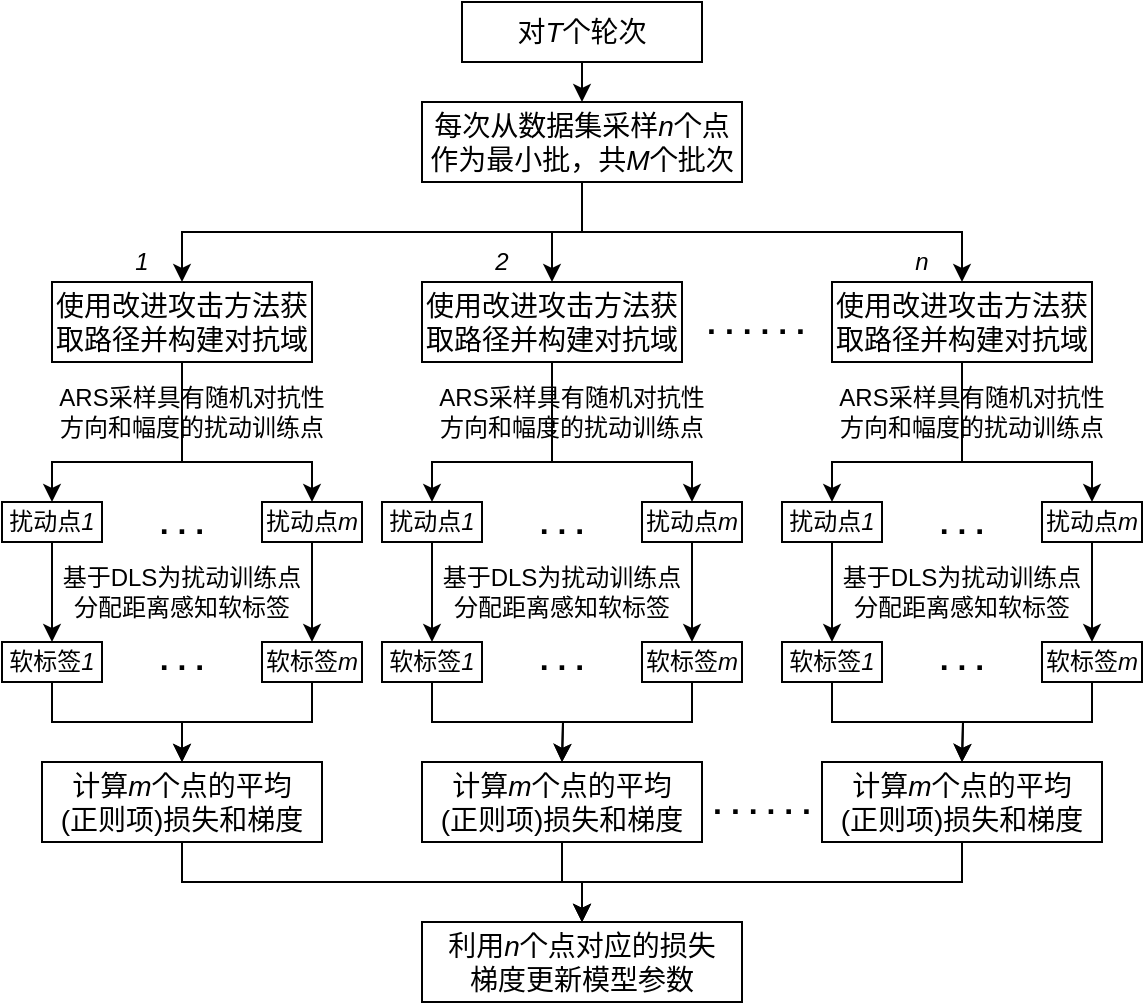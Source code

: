 <mxfile version="21.3.2" type="github">
  <diagram name="第 1 页" id="MnjlSnw96ZEYYFgfHTCJ">
    <mxGraphModel dx="928" dy="579" grid="1" gridSize="10" guides="1" tooltips="1" connect="1" arrows="1" fold="1" page="1" pageScale="1" pageWidth="827" pageHeight="1169" math="0" shadow="0">
      <root>
        <mxCell id="0" />
        <mxCell id="1" parent="0" />
        <mxCell id="rwNcY4Yg_PhgB3yi368k-56" style="edgeStyle=orthogonalEdgeStyle;rounded=0;orthogonalLoop=1;jettySize=auto;html=1;exitX=0.5;exitY=1;exitDx=0;exitDy=0;entryX=0.5;entryY=0;entryDx=0;entryDy=0;" parent="1" source="rwNcY4Yg_PhgB3yi368k-52" target="rwNcY4Yg_PhgB3yi368k-55" edge="1">
          <mxGeometry relative="1" as="geometry" />
        </mxCell>
        <mxCell id="rwNcY4Yg_PhgB3yi368k-52" value="&lt;font style=&quot;font-size: 14px;&quot;&gt;对&lt;i&gt;T&lt;/i&gt;个轮次&lt;/font&gt;" style="rounded=0;whiteSpace=wrap;html=1;" parent="1" vertex="1">
          <mxGeometry x="320" y="60" width="120" height="30" as="geometry" />
        </mxCell>
        <mxCell id="rwNcY4Yg_PhgB3yi368k-61" style="edgeStyle=orthogonalEdgeStyle;rounded=0;orthogonalLoop=1;jettySize=auto;html=1;exitX=0.5;exitY=1;exitDx=0;exitDy=0;" parent="1" source="rwNcY4Yg_PhgB3yi368k-55" target="rwNcY4Yg_PhgB3yi368k-58" edge="1">
          <mxGeometry relative="1" as="geometry" />
        </mxCell>
        <mxCell id="rwNcY4Yg_PhgB3yi368k-62" style="edgeStyle=orthogonalEdgeStyle;rounded=0;orthogonalLoop=1;jettySize=auto;html=1;exitX=0.5;exitY=1;exitDx=0;exitDy=0;entryX=0.5;entryY=0;entryDx=0;entryDy=0;" parent="1" source="rwNcY4Yg_PhgB3yi368k-55" target="Xqxh_tt3NqKoXO2El6Pr-1" edge="1">
          <mxGeometry relative="1" as="geometry">
            <mxPoint x="365" y="200" as="targetPoint" />
          </mxGeometry>
        </mxCell>
        <mxCell id="rwNcY4Yg_PhgB3yi368k-63" style="edgeStyle=orthogonalEdgeStyle;rounded=0;orthogonalLoop=1;jettySize=auto;html=1;exitX=0.5;exitY=1;exitDx=0;exitDy=0;entryX=0.5;entryY=0;entryDx=0;entryDy=0;" parent="1" source="rwNcY4Yg_PhgB3yi368k-55" target="Xqxh_tt3NqKoXO2El6Pr-2" edge="1">
          <mxGeometry relative="1" as="geometry">
            <mxPoint x="570" y="200" as="targetPoint" />
          </mxGeometry>
        </mxCell>
        <mxCell id="rwNcY4Yg_PhgB3yi368k-55" value="&lt;font style=&quot;font-size: 14px;&quot;&gt;每次从数据集采样&lt;i&gt;n&lt;/i&gt;个点作为最小批，共&lt;i&gt;M&lt;/i&gt;个批次&lt;br&gt;&lt;/font&gt;" style="rounded=0;whiteSpace=wrap;html=1;" parent="1" vertex="1">
          <mxGeometry x="300" y="110" width="160" height="40" as="geometry" />
        </mxCell>
        <mxCell id="rwNcY4Yg_PhgB3yi368k-126" style="edgeStyle=orthogonalEdgeStyle;rounded=0;orthogonalLoop=1;jettySize=auto;html=1;exitX=0.5;exitY=1;exitDx=0;exitDy=0;entryX=0.5;entryY=0;entryDx=0;entryDy=0;" parent="1" source="rwNcY4Yg_PhgB3yi368k-58" target="rwNcY4Yg_PhgB3yi368k-69" edge="1">
          <mxGeometry relative="1" as="geometry">
            <Array as="points">
              <mxPoint x="180" y="290" />
              <mxPoint x="115" y="290" />
            </Array>
          </mxGeometry>
        </mxCell>
        <mxCell id="rwNcY4Yg_PhgB3yi368k-127" style="edgeStyle=orthogonalEdgeStyle;rounded=0;orthogonalLoop=1;jettySize=auto;html=1;exitX=0.5;exitY=1;exitDx=0;exitDy=0;entryX=0.5;entryY=0;entryDx=0;entryDy=0;" parent="1" source="rwNcY4Yg_PhgB3yi368k-58" target="rwNcY4Yg_PhgB3yi368k-70" edge="1">
          <mxGeometry relative="1" as="geometry">
            <Array as="points">
              <mxPoint x="180" y="290" />
              <mxPoint x="245" y="290" />
            </Array>
          </mxGeometry>
        </mxCell>
        <mxCell id="rwNcY4Yg_PhgB3yi368k-58" value="&lt;font style=&quot;font-size: 14px;&quot;&gt;使用改进攻击方法获取路径并构建对抗域&lt;br&gt;&lt;/font&gt;" style="rounded=0;whiteSpace=wrap;html=1;" parent="1" vertex="1">
          <mxGeometry x="115" y="200" width="130" height="40" as="geometry" />
        </mxCell>
        <mxCell id="rwNcY4Yg_PhgB3yi368k-128" style="edgeStyle=orthogonalEdgeStyle;rounded=0;orthogonalLoop=1;jettySize=auto;html=1;exitX=0.5;exitY=1;exitDx=0;exitDy=0;entryX=0.5;entryY=0;entryDx=0;entryDy=0;" parent="1" target="rwNcY4Yg_PhgB3yi368k-90" edge="1">
          <mxGeometry relative="1" as="geometry">
            <Array as="points">
              <mxPoint x="365" y="290" />
              <mxPoint x="305" y="290" />
            </Array>
            <mxPoint x="365" y="240" as="sourcePoint" />
          </mxGeometry>
        </mxCell>
        <mxCell id="rwNcY4Yg_PhgB3yi368k-129" style="edgeStyle=orthogonalEdgeStyle;rounded=0;orthogonalLoop=1;jettySize=auto;html=1;exitX=0.5;exitY=1;exitDx=0;exitDy=0;" parent="1" target="rwNcY4Yg_PhgB3yi368k-92" edge="1">
          <mxGeometry relative="1" as="geometry">
            <Array as="points">
              <mxPoint x="365" y="290" />
              <mxPoint x="435" y="290" />
            </Array>
            <mxPoint x="365" y="240" as="sourcePoint" />
          </mxGeometry>
        </mxCell>
        <mxCell id="rwNcY4Yg_PhgB3yi368k-133" style="edgeStyle=orthogonalEdgeStyle;rounded=0;orthogonalLoop=1;jettySize=auto;html=1;exitX=0.5;exitY=1;exitDx=0;exitDy=0;" parent="1" target="rwNcY4Yg_PhgB3yi368k-105" edge="1">
          <mxGeometry relative="1" as="geometry">
            <Array as="points">
              <mxPoint x="570" y="290" />
              <mxPoint x="505" y="290" />
            </Array>
            <mxPoint x="570" y="240" as="sourcePoint" />
          </mxGeometry>
        </mxCell>
        <mxCell id="rwNcY4Yg_PhgB3yi368k-134" style="edgeStyle=orthogonalEdgeStyle;rounded=0;orthogonalLoop=1;jettySize=auto;html=1;exitX=0.5;exitY=1;exitDx=0;exitDy=0;" parent="1" target="rwNcY4Yg_PhgB3yi368k-107" edge="1">
          <mxGeometry relative="1" as="geometry">
            <Array as="points">
              <mxPoint x="570" y="290" />
              <mxPoint x="635" y="290" />
            </Array>
            <mxPoint x="570" y="240" as="sourcePoint" />
          </mxGeometry>
        </mxCell>
        <mxCell id="rwNcY4Yg_PhgB3yi368k-65" value="&lt;i&gt;1&lt;/i&gt;" style="text;html=1;strokeColor=none;fillColor=none;align=center;verticalAlign=middle;whiteSpace=wrap;rounded=0;" parent="1" vertex="1">
          <mxGeometry x="150" y="180" width="20" height="20" as="geometry" />
        </mxCell>
        <mxCell id="rwNcY4Yg_PhgB3yi368k-66" value="&lt;i&gt;2&lt;/i&gt;" style="text;html=1;strokeColor=none;fillColor=none;align=center;verticalAlign=middle;whiteSpace=wrap;rounded=0;" parent="1" vertex="1">
          <mxGeometry x="330" y="180" width="20" height="20" as="geometry" />
        </mxCell>
        <mxCell id="rwNcY4Yg_PhgB3yi368k-67" value="&lt;i&gt;n&lt;/i&gt;" style="text;html=1;strokeColor=none;fillColor=none;align=center;verticalAlign=middle;whiteSpace=wrap;rounded=0;" parent="1" vertex="1">
          <mxGeometry x="540" y="180" width="20" height="20" as="geometry" />
        </mxCell>
        <mxCell id="rwNcY4Yg_PhgB3yi368k-68" value="&lt;font size=&quot;1&quot; style=&quot;&quot;&gt;&lt;b style=&quot;font-size: 16px;&quot;&gt;. . . . . .&lt;/b&gt;&lt;/font&gt;" style="text;html=1;strokeColor=none;fillColor=none;align=center;verticalAlign=middle;whiteSpace=wrap;rounded=0;" parent="1" vertex="1">
          <mxGeometry x="432" y="212.5" width="70" height="15" as="geometry" />
        </mxCell>
        <mxCell id="rwNcY4Yg_PhgB3yi368k-79" style="edgeStyle=orthogonalEdgeStyle;rounded=0;orthogonalLoop=1;jettySize=auto;html=1;exitX=0.5;exitY=1;exitDx=0;exitDy=0;entryX=0.5;entryY=0;entryDx=0;entryDy=0;" parent="1" source="rwNcY4Yg_PhgB3yi368k-69" target="rwNcY4Yg_PhgB3yi368k-76" edge="1">
          <mxGeometry relative="1" as="geometry" />
        </mxCell>
        <mxCell id="rwNcY4Yg_PhgB3yi368k-69" value="&lt;font style=&quot;font-size: 12px;&quot;&gt;扰动点&lt;i&gt;1&lt;/i&gt;&lt;/font&gt;" style="rounded=0;whiteSpace=wrap;html=1;" parent="1" vertex="1">
          <mxGeometry x="90" y="310" width="50" height="20" as="geometry" />
        </mxCell>
        <mxCell id="rwNcY4Yg_PhgB3yi368k-80" style="edgeStyle=orthogonalEdgeStyle;rounded=0;orthogonalLoop=1;jettySize=auto;html=1;exitX=0.5;exitY=1;exitDx=0;exitDy=0;entryX=0.5;entryY=0;entryDx=0;entryDy=0;" parent="1" source="rwNcY4Yg_PhgB3yi368k-70" target="rwNcY4Yg_PhgB3yi368k-77" edge="1">
          <mxGeometry relative="1" as="geometry" />
        </mxCell>
        <mxCell id="rwNcY4Yg_PhgB3yi368k-70" value="&lt;font style=&quot;font-size: 12px;&quot;&gt;扰动点&lt;i&gt;m&lt;/i&gt;&lt;/font&gt;" style="rounded=0;whiteSpace=wrap;html=1;" parent="1" vertex="1">
          <mxGeometry x="220" y="310" width="50" height="20" as="geometry" />
        </mxCell>
        <mxCell id="rwNcY4Yg_PhgB3yi368k-73" value="ARS采样具有随机对抗性方向和幅度的扰动训练点" style="text;html=1;strokeColor=none;fillColor=none;align=center;verticalAlign=middle;whiteSpace=wrap;rounded=0;" parent="1" vertex="1">
          <mxGeometry x="115" y="250" width="140" height="30" as="geometry" />
        </mxCell>
        <mxCell id="rwNcY4Yg_PhgB3yi368k-75" value="&lt;font size=&quot;1&quot; style=&quot;&quot;&gt;&lt;b style=&quot;font-size: 16px;&quot;&gt;. . .&lt;/b&gt;&lt;/font&gt;" style="text;html=1;strokeColor=none;fillColor=none;align=center;verticalAlign=middle;whiteSpace=wrap;rounded=0;" parent="1" vertex="1">
          <mxGeometry x="160" y="312.5" width="40" height="15" as="geometry" />
        </mxCell>
        <mxCell id="rwNcY4Yg_PhgB3yi368k-83" style="edgeStyle=orthogonalEdgeStyle;rounded=0;orthogonalLoop=1;jettySize=auto;html=1;exitX=0.5;exitY=1;exitDx=0;exitDy=0;" parent="1" source="rwNcY4Yg_PhgB3yi368k-76" target="rwNcY4Yg_PhgB3yi368k-82" edge="1">
          <mxGeometry relative="1" as="geometry" />
        </mxCell>
        <mxCell id="rwNcY4Yg_PhgB3yi368k-76" value="&lt;font style=&quot;font-size: 12px;&quot;&gt;软标签&lt;i&gt;1&lt;/i&gt;&lt;/font&gt;" style="rounded=0;whiteSpace=wrap;html=1;" parent="1" vertex="1">
          <mxGeometry x="90" y="380" width="50" height="20" as="geometry" />
        </mxCell>
        <mxCell id="rwNcY4Yg_PhgB3yi368k-84" style="edgeStyle=orthogonalEdgeStyle;rounded=0;orthogonalLoop=1;jettySize=auto;html=1;exitX=0.5;exitY=1;exitDx=0;exitDy=0;" parent="1" source="rwNcY4Yg_PhgB3yi368k-77" target="rwNcY4Yg_PhgB3yi368k-82" edge="1">
          <mxGeometry relative="1" as="geometry" />
        </mxCell>
        <mxCell id="rwNcY4Yg_PhgB3yi368k-77" value="&lt;font style=&quot;font-size: 12px;&quot;&gt;软标签&lt;i&gt;m&lt;/i&gt;&lt;br&gt;&lt;/font&gt;" style="rounded=0;whiteSpace=wrap;html=1;" parent="1" vertex="1">
          <mxGeometry x="220" y="380" width="50" height="20" as="geometry" />
        </mxCell>
        <mxCell id="rwNcY4Yg_PhgB3yi368k-78" value="&lt;font size=&quot;1&quot; style=&quot;&quot;&gt;&lt;b style=&quot;font-size: 16px;&quot;&gt;. . .&lt;/b&gt;&lt;/font&gt;" style="text;html=1;strokeColor=none;fillColor=none;align=center;verticalAlign=middle;whiteSpace=wrap;rounded=0;" parent="1" vertex="1">
          <mxGeometry x="160" y="380" width="40" height="15" as="geometry" />
        </mxCell>
        <mxCell id="rwNcY4Yg_PhgB3yi368k-81" value="基于DLS为扰动训练点分配距离感知软标签" style="text;html=1;strokeColor=none;fillColor=none;align=center;verticalAlign=middle;whiteSpace=wrap;rounded=0;" parent="1" vertex="1">
          <mxGeometry x="115" y="340" width="130" height="30" as="geometry" />
        </mxCell>
        <mxCell id="rwNcY4Yg_PhgB3yi368k-130" style="edgeStyle=orthogonalEdgeStyle;rounded=0;orthogonalLoop=1;jettySize=auto;html=1;exitX=0.5;exitY=1;exitDx=0;exitDy=0;entryX=0.5;entryY=0;entryDx=0;entryDy=0;" parent="1" source="rwNcY4Yg_PhgB3yi368k-82" target="rwNcY4Yg_PhgB3yi368k-85" edge="1">
          <mxGeometry relative="1" as="geometry" />
        </mxCell>
        <mxCell id="rwNcY4Yg_PhgB3yi368k-82" value="&lt;font style=&quot;font-size: 14px;&quot;&gt;计算&lt;i&gt;m&lt;/i&gt;个点的平均&lt;br&gt;(正则项)损失和梯度&lt;br&gt;&lt;/font&gt;" style="rounded=0;whiteSpace=wrap;html=1;" parent="1" vertex="1">
          <mxGeometry x="110" y="440" width="140" height="40" as="geometry" />
        </mxCell>
        <mxCell id="rwNcY4Yg_PhgB3yi368k-85" value="&lt;font style=&quot;font-size: 14px;&quot;&gt;利用&lt;i&gt;n&lt;/i&gt;个点对应的损失&lt;br&gt;梯度更新模型参数&lt;br&gt;&lt;/font&gt;" style="rounded=0;whiteSpace=wrap;html=1;" parent="1" vertex="1">
          <mxGeometry x="300" y="520" width="160" height="40" as="geometry" />
        </mxCell>
        <mxCell id="rwNcY4Yg_PhgB3yi368k-89" style="edgeStyle=orthogonalEdgeStyle;rounded=0;orthogonalLoop=1;jettySize=auto;html=1;exitX=0.5;exitY=1;exitDx=0;exitDy=0;entryX=0.5;entryY=0;entryDx=0;entryDy=0;" parent="1" source="rwNcY4Yg_PhgB3yi368k-90" target="rwNcY4Yg_PhgB3yi368k-96" edge="1">
          <mxGeometry relative="1" as="geometry" />
        </mxCell>
        <mxCell id="rwNcY4Yg_PhgB3yi368k-90" value="&lt;font style=&quot;font-size: 12px;&quot;&gt;扰动点&lt;i&gt;1&lt;/i&gt;&lt;/font&gt;" style="rounded=0;whiteSpace=wrap;html=1;" parent="1" vertex="1">
          <mxGeometry x="280" y="310" width="50" height="20" as="geometry" />
        </mxCell>
        <mxCell id="rwNcY4Yg_PhgB3yi368k-91" style="edgeStyle=orthogonalEdgeStyle;rounded=0;orthogonalLoop=1;jettySize=auto;html=1;exitX=0.5;exitY=1;exitDx=0;exitDy=0;entryX=0.5;entryY=0;entryDx=0;entryDy=0;" parent="1" source="rwNcY4Yg_PhgB3yi368k-92" target="rwNcY4Yg_PhgB3yi368k-98" edge="1">
          <mxGeometry relative="1" as="geometry" />
        </mxCell>
        <mxCell id="rwNcY4Yg_PhgB3yi368k-92" value="&lt;font style=&quot;font-size: 12px;&quot;&gt;扰动点&lt;i&gt;m&lt;/i&gt;&lt;/font&gt;" style="rounded=0;whiteSpace=wrap;html=1;" parent="1" vertex="1">
          <mxGeometry x="410" y="310" width="50" height="20" as="geometry" />
        </mxCell>
        <mxCell id="rwNcY4Yg_PhgB3yi368k-93" value="ARS采样具有随机对抗性方向和幅度的扰动训练点" style="text;html=1;strokeColor=none;fillColor=none;align=center;verticalAlign=middle;whiteSpace=wrap;rounded=0;" parent="1" vertex="1">
          <mxGeometry x="305" y="250" width="140" height="30" as="geometry" />
        </mxCell>
        <mxCell id="rwNcY4Yg_PhgB3yi368k-94" value="&lt;font size=&quot;1&quot; style=&quot;&quot;&gt;&lt;b style=&quot;font-size: 16px;&quot;&gt;. . .&lt;/b&gt;&lt;/font&gt;" style="text;html=1;strokeColor=none;fillColor=none;align=center;verticalAlign=middle;whiteSpace=wrap;rounded=0;" parent="1" vertex="1">
          <mxGeometry x="350" y="312.5" width="40" height="15" as="geometry" />
        </mxCell>
        <mxCell id="rwNcY4Yg_PhgB3yi368k-95" style="edgeStyle=orthogonalEdgeStyle;rounded=0;orthogonalLoop=1;jettySize=auto;html=1;exitX=0.5;exitY=1;exitDx=0;exitDy=0;" parent="1" source="rwNcY4Yg_PhgB3yi368k-96" edge="1">
          <mxGeometry relative="1" as="geometry">
            <mxPoint x="370" y="440" as="targetPoint" />
          </mxGeometry>
        </mxCell>
        <mxCell id="rwNcY4Yg_PhgB3yi368k-96" value="&lt;font style=&quot;font-size: 12px;&quot;&gt;软标签&lt;i&gt;1&lt;/i&gt;&lt;/font&gt;" style="rounded=0;whiteSpace=wrap;html=1;" parent="1" vertex="1">
          <mxGeometry x="280" y="380" width="50" height="20" as="geometry" />
        </mxCell>
        <mxCell id="rwNcY4Yg_PhgB3yi368k-97" style="edgeStyle=orthogonalEdgeStyle;rounded=0;orthogonalLoop=1;jettySize=auto;html=1;exitX=0.5;exitY=1;exitDx=0;exitDy=0;" parent="1" source="rwNcY4Yg_PhgB3yi368k-98" edge="1">
          <mxGeometry relative="1" as="geometry">
            <mxPoint x="370" y="440" as="targetPoint" />
          </mxGeometry>
        </mxCell>
        <mxCell id="rwNcY4Yg_PhgB3yi368k-98" value="&lt;font style=&quot;font-size: 12px;&quot;&gt;软标签&lt;i&gt;m&lt;/i&gt;&lt;br&gt;&lt;/font&gt;" style="rounded=0;whiteSpace=wrap;html=1;" parent="1" vertex="1">
          <mxGeometry x="410" y="380" width="50" height="20" as="geometry" />
        </mxCell>
        <mxCell id="rwNcY4Yg_PhgB3yi368k-99" value="&lt;font size=&quot;1&quot; style=&quot;&quot;&gt;&lt;b style=&quot;font-size: 16px;&quot;&gt;. . .&lt;/b&gt;&lt;/font&gt;" style="text;html=1;strokeColor=none;fillColor=none;align=center;verticalAlign=middle;whiteSpace=wrap;rounded=0;" parent="1" vertex="1">
          <mxGeometry x="350" y="380" width="40" height="15" as="geometry" />
        </mxCell>
        <mxCell id="rwNcY4Yg_PhgB3yi368k-100" value="基于DLS为扰动训练点分配距离感知软标签" style="text;html=1;strokeColor=none;fillColor=none;align=center;verticalAlign=middle;whiteSpace=wrap;rounded=0;" parent="1" vertex="1">
          <mxGeometry x="305" y="340" width="130" height="30" as="geometry" />
        </mxCell>
        <mxCell id="rwNcY4Yg_PhgB3yi368k-104" style="edgeStyle=orthogonalEdgeStyle;rounded=0;orthogonalLoop=1;jettySize=auto;html=1;exitX=0.5;exitY=1;exitDx=0;exitDy=0;entryX=0.5;entryY=0;entryDx=0;entryDy=0;" parent="1" source="rwNcY4Yg_PhgB3yi368k-105" target="rwNcY4Yg_PhgB3yi368k-111" edge="1">
          <mxGeometry relative="1" as="geometry" />
        </mxCell>
        <mxCell id="rwNcY4Yg_PhgB3yi368k-105" value="&lt;font style=&quot;font-size: 12px;&quot;&gt;扰动点&lt;i&gt;1&lt;/i&gt;&lt;/font&gt;" style="rounded=0;whiteSpace=wrap;html=1;" parent="1" vertex="1">
          <mxGeometry x="480" y="310" width="50" height="20" as="geometry" />
        </mxCell>
        <mxCell id="rwNcY4Yg_PhgB3yi368k-106" style="edgeStyle=orthogonalEdgeStyle;rounded=0;orthogonalLoop=1;jettySize=auto;html=1;exitX=0.5;exitY=1;exitDx=0;exitDy=0;entryX=0.5;entryY=0;entryDx=0;entryDy=0;" parent="1" source="rwNcY4Yg_PhgB3yi368k-107" target="rwNcY4Yg_PhgB3yi368k-113" edge="1">
          <mxGeometry relative="1" as="geometry" />
        </mxCell>
        <mxCell id="rwNcY4Yg_PhgB3yi368k-107" value="&lt;font style=&quot;font-size: 12px;&quot;&gt;扰动点&lt;i&gt;m&lt;/i&gt;&lt;/font&gt;" style="rounded=0;whiteSpace=wrap;html=1;" parent="1" vertex="1">
          <mxGeometry x="610" y="310" width="50" height="20" as="geometry" />
        </mxCell>
        <mxCell id="rwNcY4Yg_PhgB3yi368k-108" value="ARS采样具有随机对抗性方向和幅度的扰动训练点" style="text;html=1;strokeColor=none;fillColor=none;align=center;verticalAlign=middle;whiteSpace=wrap;rounded=0;" parent="1" vertex="1">
          <mxGeometry x="505" y="250" width="140" height="30" as="geometry" />
        </mxCell>
        <mxCell id="rwNcY4Yg_PhgB3yi368k-109" value="&lt;font size=&quot;1&quot; style=&quot;&quot;&gt;&lt;b style=&quot;font-size: 16px;&quot;&gt;. . .&lt;/b&gt;&lt;/font&gt;" style="text;html=1;strokeColor=none;fillColor=none;align=center;verticalAlign=middle;whiteSpace=wrap;rounded=0;" parent="1" vertex="1">
          <mxGeometry x="550" y="312.5" width="40" height="15" as="geometry" />
        </mxCell>
        <mxCell id="rwNcY4Yg_PhgB3yi368k-110" style="edgeStyle=orthogonalEdgeStyle;rounded=0;orthogonalLoop=1;jettySize=auto;html=1;exitX=0.5;exitY=1;exitDx=0;exitDy=0;" parent="1" source="rwNcY4Yg_PhgB3yi368k-111" edge="1">
          <mxGeometry relative="1" as="geometry">
            <mxPoint x="570" y="440" as="targetPoint" />
          </mxGeometry>
        </mxCell>
        <mxCell id="rwNcY4Yg_PhgB3yi368k-111" value="&lt;font style=&quot;font-size: 12px;&quot;&gt;软标签&lt;i&gt;1&lt;/i&gt;&lt;/font&gt;" style="rounded=0;whiteSpace=wrap;html=1;" parent="1" vertex="1">
          <mxGeometry x="480" y="380" width="50" height="20" as="geometry" />
        </mxCell>
        <mxCell id="rwNcY4Yg_PhgB3yi368k-112" style="edgeStyle=orthogonalEdgeStyle;rounded=0;orthogonalLoop=1;jettySize=auto;html=1;exitX=0.5;exitY=1;exitDx=0;exitDy=0;" parent="1" source="rwNcY4Yg_PhgB3yi368k-113" edge="1">
          <mxGeometry relative="1" as="geometry">
            <mxPoint x="570" y="440" as="targetPoint" />
          </mxGeometry>
        </mxCell>
        <mxCell id="rwNcY4Yg_PhgB3yi368k-113" value="&lt;font style=&quot;font-size: 12px;&quot;&gt;软标签&lt;i&gt;m&lt;/i&gt;&lt;br&gt;&lt;/font&gt;" style="rounded=0;whiteSpace=wrap;html=1;" parent="1" vertex="1">
          <mxGeometry x="610" y="380" width="50" height="20" as="geometry" />
        </mxCell>
        <mxCell id="rwNcY4Yg_PhgB3yi368k-114" value="&lt;font size=&quot;1&quot; style=&quot;&quot;&gt;&lt;b style=&quot;font-size: 16px;&quot;&gt;. . .&lt;/b&gt;&lt;/font&gt;" style="text;html=1;strokeColor=none;fillColor=none;align=center;verticalAlign=middle;whiteSpace=wrap;rounded=0;" parent="1" vertex="1">
          <mxGeometry x="550" y="380" width="40" height="15" as="geometry" />
        </mxCell>
        <mxCell id="rwNcY4Yg_PhgB3yi368k-115" value="基于DLS为扰动训练点分配距离感知软标签" style="text;html=1;strokeColor=none;fillColor=none;align=center;verticalAlign=middle;whiteSpace=wrap;rounded=0;" parent="1" vertex="1">
          <mxGeometry x="505" y="340" width="130" height="30" as="geometry" />
        </mxCell>
        <mxCell id="Xqxh_tt3NqKoXO2El6Pr-1" value="&lt;font style=&quot;font-size: 14px;&quot;&gt;使用改进攻击方法获取路径并构建对抗域&lt;br&gt;&lt;/font&gt;" style="rounded=0;whiteSpace=wrap;html=1;" parent="1" vertex="1">
          <mxGeometry x="300" y="200" width="130" height="40" as="geometry" />
        </mxCell>
        <mxCell id="Xqxh_tt3NqKoXO2El6Pr-2" value="&lt;font style=&quot;font-size: 14px;&quot;&gt;使用改进攻击方法获取路径并构建对抗域&lt;br&gt;&lt;/font&gt;" style="rounded=0;whiteSpace=wrap;html=1;" parent="1" vertex="1">
          <mxGeometry x="505" y="200" width="130" height="40" as="geometry" />
        </mxCell>
        <mxCell id="Xqxh_tt3NqKoXO2El6Pr-4" style="edgeStyle=orthogonalEdgeStyle;rounded=0;orthogonalLoop=1;jettySize=auto;html=1;exitX=0.5;exitY=1;exitDx=0;exitDy=0;entryX=0.5;entryY=0;entryDx=0;entryDy=0;" parent="1" source="Xqxh_tt3NqKoXO2El6Pr-3" target="rwNcY4Yg_PhgB3yi368k-85" edge="1">
          <mxGeometry relative="1" as="geometry" />
        </mxCell>
        <mxCell id="Xqxh_tt3NqKoXO2El6Pr-3" value="&lt;font style=&quot;font-size: 14px;&quot;&gt;计算&lt;i&gt;m&lt;/i&gt;个点的平均&lt;br&gt;(正则项)损失和梯度&lt;br&gt;&lt;/font&gt;" style="rounded=0;whiteSpace=wrap;html=1;" parent="1" vertex="1">
          <mxGeometry x="300" y="440" width="140" height="40" as="geometry" />
        </mxCell>
        <mxCell id="Xqxh_tt3NqKoXO2El6Pr-6" style="edgeStyle=orthogonalEdgeStyle;rounded=0;orthogonalLoop=1;jettySize=auto;html=1;exitX=0.5;exitY=1;exitDx=0;exitDy=0;entryX=0.5;entryY=0;entryDx=0;entryDy=0;" parent="1" source="Xqxh_tt3NqKoXO2El6Pr-5" target="rwNcY4Yg_PhgB3yi368k-85" edge="1">
          <mxGeometry relative="1" as="geometry" />
        </mxCell>
        <mxCell id="Xqxh_tt3NqKoXO2El6Pr-5" value="&lt;font style=&quot;font-size: 14px;&quot;&gt;计算&lt;i&gt;m&lt;/i&gt;个点的平均&lt;br&gt;(正则项)损失和梯度&lt;br&gt;&lt;/font&gt;" style="rounded=0;whiteSpace=wrap;html=1;" parent="1" vertex="1">
          <mxGeometry x="500" y="440" width="140" height="40" as="geometry" />
        </mxCell>
        <mxCell id="Xqxh_tt3NqKoXO2El6Pr-7" value="&lt;font size=&quot;1&quot; style=&quot;&quot;&gt;&lt;b style=&quot;font-size: 16px;&quot;&gt;. . . . . .&lt;/b&gt;&lt;/font&gt;" style="text;html=1;strokeColor=none;fillColor=none;align=center;verticalAlign=middle;whiteSpace=wrap;rounded=0;" parent="1" vertex="1">
          <mxGeometry x="435" y="452.5" width="70" height="15" as="geometry" />
        </mxCell>
      </root>
    </mxGraphModel>
  </diagram>
</mxfile>

